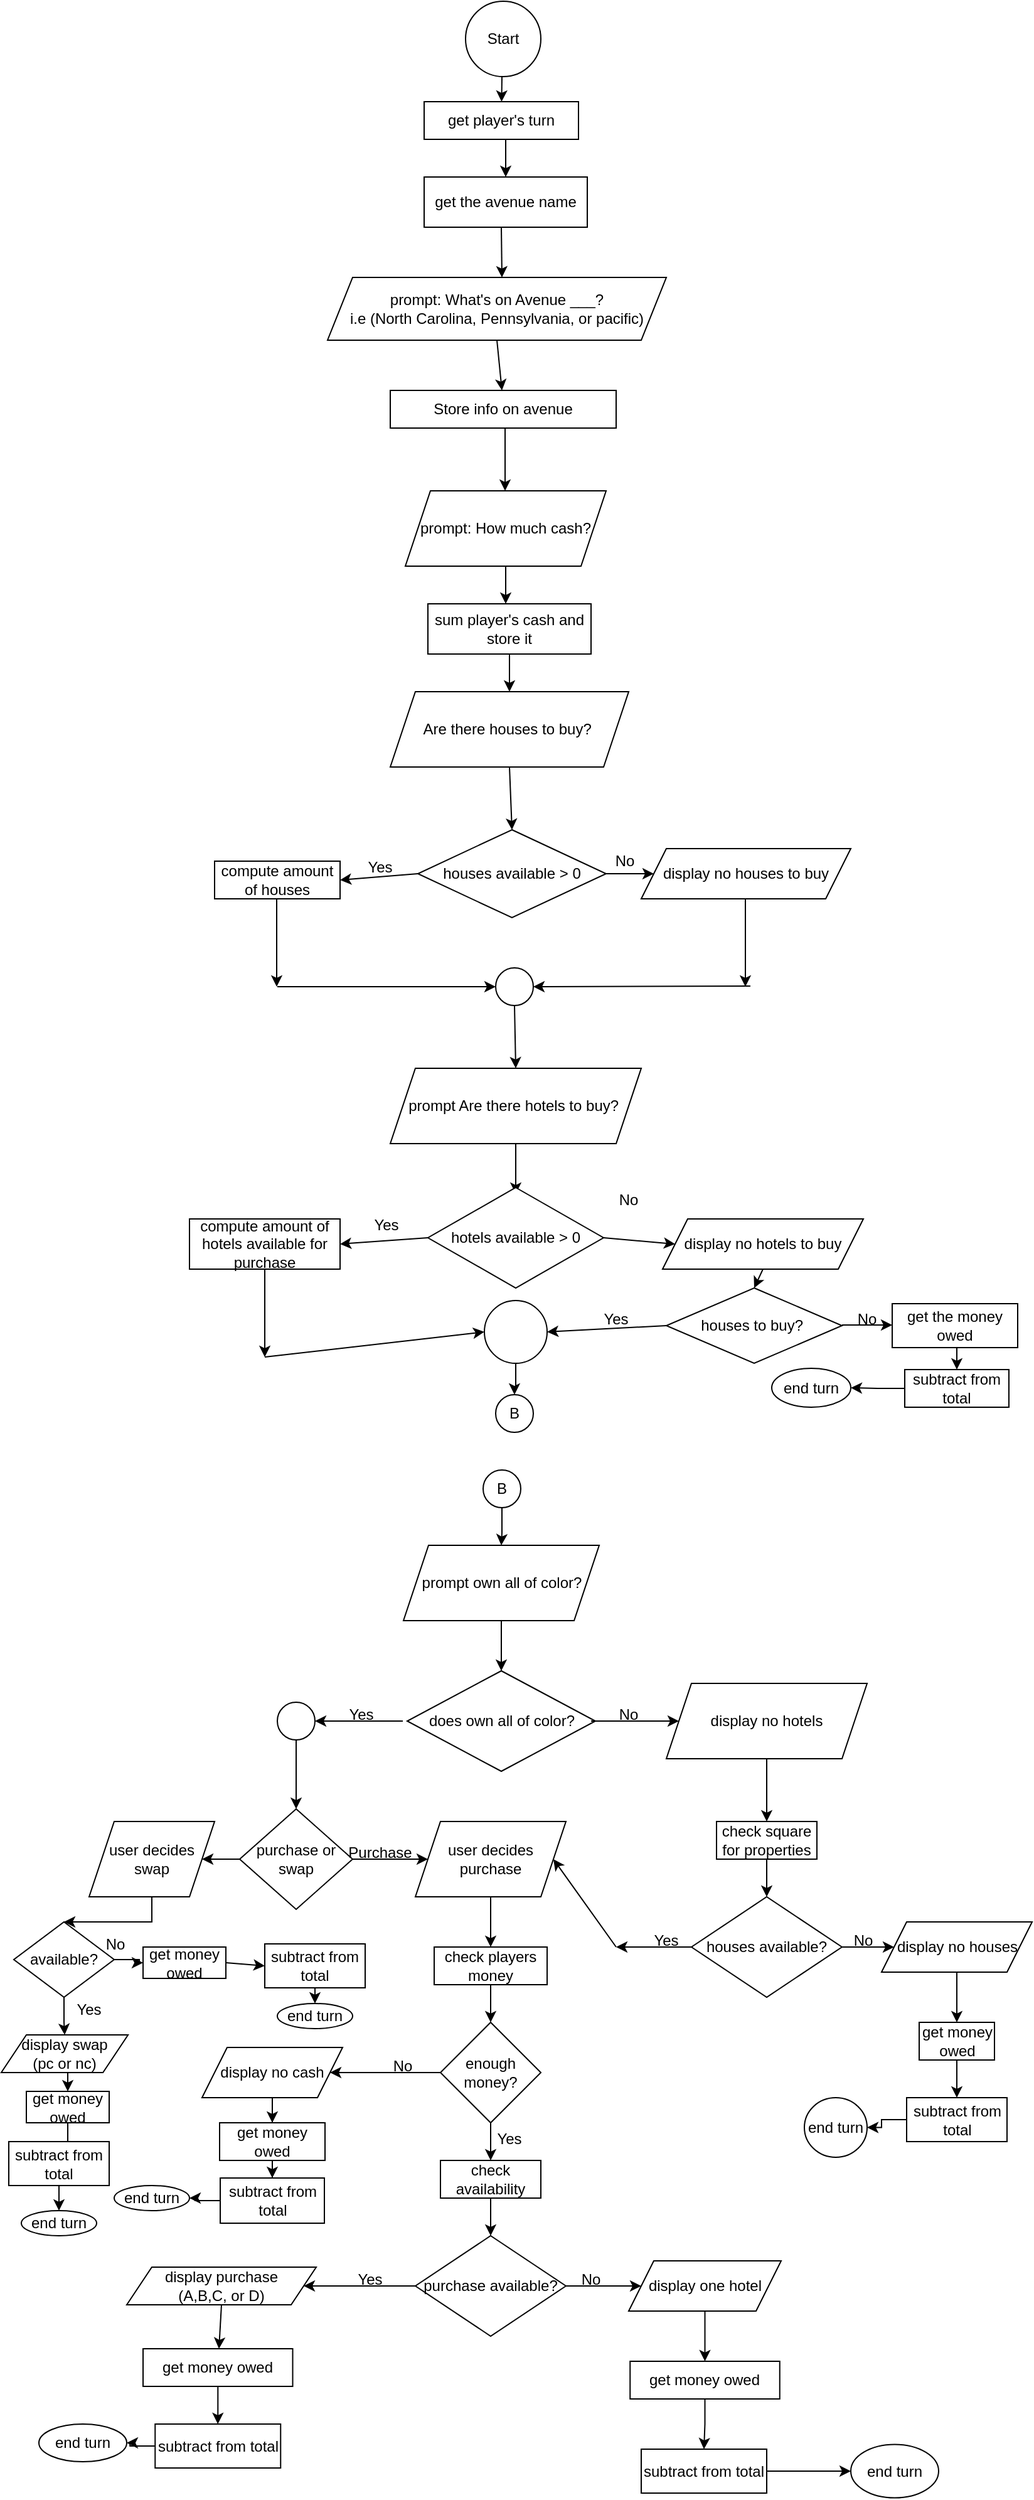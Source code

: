 <mxfile version="16.4.5" type="device"><diagram id="C5RBs43oDa-KdzZeNtuy" name="Page-1"><mxGraphModel dx="1038" dy="578" grid="1" gridSize="10" guides="1" tooltips="1" connect="1" arrows="1" fold="1" page="1" pageScale="1" pageWidth="827" pageHeight="1169" math="0" shadow="0"><root><mxCell id="WIyWlLk6GJQsqaUBKTNV-0"/><mxCell id="WIyWlLk6GJQsqaUBKTNV-1" parent="WIyWlLk6GJQsqaUBKTNV-0"/><mxCell id="DgkJYuw1Znvgir87ly0g-0" value="Start" style="ellipse;whiteSpace=wrap;html=1;aspect=fixed;" vertex="1" parent="WIyWlLk6GJQsqaUBKTNV-1"><mxGeometry x="370" y="20" width="60" height="60" as="geometry"/></mxCell><mxCell id="DgkJYuw1Znvgir87ly0g-1" value="" style="endArrow=classic;html=1;rounded=0;exitX=0.5;exitY=1;exitDx=0;exitDy=0;" edge="1" parent="WIyWlLk6GJQsqaUBKTNV-1" target="DgkJYuw1Znvgir87ly0g-92"><mxGeometry width="50" height="50" relative="1" as="geometry"><mxPoint x="399" y="80" as="sourcePoint"/><mxPoint x="399" y="130" as="targetPoint"/></mxGeometry></mxCell><mxCell id="DgkJYuw1Znvgir87ly0g-3" value="get the avenue name" style="rounded=0;whiteSpace=wrap;html=1;" vertex="1" parent="WIyWlLk6GJQsqaUBKTNV-1"><mxGeometry x="337" y="160" width="130" height="40" as="geometry"/></mxCell><mxCell id="DgkJYuw1Znvgir87ly0g-4" value="" style="endArrow=classic;html=1;rounded=0;exitX=0.5;exitY=1;exitDx=0;exitDy=0;" edge="1" parent="WIyWlLk6GJQsqaUBKTNV-1"><mxGeometry width="50" height="50" relative="1" as="geometry"><mxPoint x="398.5" y="200" as="sourcePoint"/><mxPoint x="399" y="240" as="targetPoint"/></mxGeometry></mxCell><mxCell id="DgkJYuw1Znvgir87ly0g-5" value="prompt: What's on Avenue ___?&lt;br&gt;i.e (North Carolina, Pennsylvania, or pacific)" style="shape=parallelogram;perimeter=parallelogramPerimeter;whiteSpace=wrap;html=1;fixedSize=1;" vertex="1" parent="WIyWlLk6GJQsqaUBKTNV-1"><mxGeometry x="260" y="240" width="270" height="50" as="geometry"/></mxCell><mxCell id="DgkJYuw1Znvgir87ly0g-9" value="" style="endArrow=classic;html=1;rounded=0;exitX=0.5;exitY=1;exitDx=0;exitDy=0;" edge="1" parent="WIyWlLk6GJQsqaUBKTNV-1" source="DgkJYuw1Znvgir87ly0g-5"><mxGeometry width="50" height="50" relative="1" as="geometry"><mxPoint x="580" y="430" as="sourcePoint"/><mxPoint x="399" y="330" as="targetPoint"/></mxGeometry></mxCell><mxCell id="DgkJYuw1Znvgir87ly0g-15" value="" style="endArrow=classic;html=1;rounded=0;exitX=0.5;exitY=1;exitDx=0;exitDy=0;" edge="1" parent="WIyWlLk6GJQsqaUBKTNV-1"><mxGeometry width="50" height="50" relative="1" as="geometry"><mxPoint x="401.5" y="360" as="sourcePoint"/><mxPoint x="401.5" y="410" as="targetPoint"/></mxGeometry></mxCell><mxCell id="DgkJYuw1Znvgir87ly0g-17" value="prompt: How much cash?" style="shape=parallelogram;perimeter=parallelogramPerimeter;whiteSpace=wrap;html=1;fixedSize=1;" vertex="1" parent="WIyWlLk6GJQsqaUBKTNV-1"><mxGeometry x="322" y="410" width="160" height="60" as="geometry"/></mxCell><mxCell id="DgkJYuw1Znvgir87ly0g-18" value="" style="endArrow=classic;html=1;rounded=0;exitX=0.5;exitY=1;exitDx=0;exitDy=0;" edge="1" parent="WIyWlLk6GJQsqaUBKTNV-1" source="DgkJYuw1Znvgir87ly0g-17"><mxGeometry width="50" height="50" relative="1" as="geometry"><mxPoint x="400" y="720" as="sourcePoint"/><mxPoint x="402" y="500" as="targetPoint"/></mxGeometry></mxCell><mxCell id="DgkJYuw1Znvgir87ly0g-19" value="sum player's cash and store it" style="rounded=0;whiteSpace=wrap;html=1;" vertex="1" parent="WIyWlLk6GJQsqaUBKTNV-1"><mxGeometry x="340" y="500" width="130" height="40" as="geometry"/></mxCell><mxCell id="DgkJYuw1Znvgir87ly0g-20" value="" style="endArrow=classic;html=1;rounded=0;exitX=0.5;exitY=1;exitDx=0;exitDy=0;" edge="1" parent="WIyWlLk6GJQsqaUBKTNV-1" source="DgkJYuw1Znvgir87ly0g-19"><mxGeometry width="50" height="50" relative="1" as="geometry"><mxPoint x="400" y="800" as="sourcePoint"/><mxPoint x="405" y="570" as="targetPoint"/></mxGeometry></mxCell><mxCell id="DgkJYuw1Znvgir87ly0g-21" value="Are there houses to buy?&amp;nbsp;" style="shape=parallelogram;perimeter=parallelogramPerimeter;whiteSpace=wrap;html=1;fixedSize=1;" vertex="1" parent="WIyWlLk6GJQsqaUBKTNV-1"><mxGeometry x="310" y="570" width="190" height="60" as="geometry"/></mxCell><mxCell id="DgkJYuw1Znvgir87ly0g-23" value="" style="endArrow=classic;html=1;rounded=0;exitX=0.5;exitY=1;exitDx=0;exitDy=0;entryX=0.5;entryY=0;entryDx=0;entryDy=0;" edge="1" parent="WIyWlLk6GJQsqaUBKTNV-1" source="DgkJYuw1Znvgir87ly0g-21" target="DgkJYuw1Znvgir87ly0g-24"><mxGeometry width="50" height="50" relative="1" as="geometry"><mxPoint x="520" y="840" as="sourcePoint"/><mxPoint x="415" y="870" as="targetPoint"/></mxGeometry></mxCell><mxCell id="DgkJYuw1Znvgir87ly0g-24" value="houses available &amp;gt; 0" style="rhombus;whiteSpace=wrap;html=1;" vertex="1" parent="WIyWlLk6GJQsqaUBKTNV-1"><mxGeometry x="332" y="680" width="150" height="70" as="geometry"/></mxCell><mxCell id="DgkJYuw1Znvgir87ly0g-25" value="" style="endArrow=classic;html=1;rounded=0;exitX=1;exitY=0.5;exitDx=0;exitDy=0;startArrow=none;" edge="1" parent="WIyWlLk6GJQsqaUBKTNV-1" source="DgkJYuw1Znvgir87ly0g-24"><mxGeometry width="50" height="50" relative="1" as="geometry"><mxPoint x="590" y="855" as="sourcePoint"/><mxPoint x="520" y="715" as="targetPoint"/></mxGeometry></mxCell><mxCell id="DgkJYuw1Znvgir87ly0g-28" value="No" style="text;html=1;strokeColor=none;fillColor=none;align=center;verticalAlign=middle;whiteSpace=wrap;rounded=0;" vertex="1" parent="WIyWlLk6GJQsqaUBKTNV-1"><mxGeometry x="467" y="690" width="60" height="30" as="geometry"/></mxCell><mxCell id="DgkJYuw1Znvgir87ly0g-29" value="" style="endArrow=classic;html=1;rounded=0;exitX=0;exitY=0.5;exitDx=0;exitDy=0;entryX=1;entryY=0.5;entryDx=0;entryDy=0;" edge="1" parent="WIyWlLk6GJQsqaUBKTNV-1" source="DgkJYuw1Znvgir87ly0g-24" target="DgkJYuw1Znvgir87ly0g-37"><mxGeometry width="50" height="50" relative="1" as="geometry"><mxPoint x="510" y="970" as="sourcePoint"/><mxPoint x="290" y="905" as="targetPoint"/></mxGeometry></mxCell><mxCell id="DgkJYuw1Znvgir87ly0g-31" value="Yes" style="text;html=1;strokeColor=none;fillColor=none;align=center;verticalAlign=middle;whiteSpace=wrap;rounded=0;" vertex="1" parent="WIyWlLk6GJQsqaUBKTNV-1"><mxGeometry x="272" y="695" width="60" height="30" as="geometry"/></mxCell><mxCell id="DgkJYuw1Znvgir87ly0g-36" value="" style="endArrow=classic;html=1;rounded=0;" edge="1" parent="WIyWlLk6GJQsqaUBKTNV-1"><mxGeometry width="50" height="50" relative="1" as="geometry"><mxPoint x="593" y="735" as="sourcePoint"/><mxPoint x="593" y="805" as="targetPoint"/></mxGeometry></mxCell><mxCell id="DgkJYuw1Znvgir87ly0g-37" value="compute amount of houses" style="rounded=0;whiteSpace=wrap;html=1;" vertex="1" parent="WIyWlLk6GJQsqaUBKTNV-1"><mxGeometry x="170" y="705" width="100" height="30" as="geometry"/></mxCell><mxCell id="DgkJYuw1Znvgir87ly0g-38" value="" style="endArrow=classic;html=1;rounded=0;exitX=0.5;exitY=1;exitDx=0;exitDy=0;" edge="1" parent="WIyWlLk6GJQsqaUBKTNV-1"><mxGeometry width="50" height="50" relative="1" as="geometry"><mxPoint x="219.5" y="735" as="sourcePoint"/><mxPoint x="219.5" y="805" as="targetPoint"/></mxGeometry></mxCell><mxCell id="DgkJYuw1Znvgir87ly0g-40" value="" style="endArrow=classic;html=1;rounded=0;entryX=0;entryY=0.5;entryDx=0;entryDy=0;" edge="1" parent="WIyWlLk6GJQsqaUBKTNV-1" target="DgkJYuw1Znvgir87ly0g-44"><mxGeometry width="50" height="50" relative="1" as="geometry"><mxPoint x="220" y="805" as="sourcePoint"/><mxPoint x="350" y="990" as="targetPoint"/></mxGeometry></mxCell><mxCell id="DgkJYuw1Znvgir87ly0g-41" value="" style="endArrow=classic;html=1;rounded=0;entryX=1;entryY=0.5;entryDx=0;entryDy=0;" edge="1" parent="WIyWlLk6GJQsqaUBKTNV-1" target="DgkJYuw1Znvgir87ly0g-44"><mxGeometry width="50" height="50" relative="1" as="geometry"><mxPoint x="597" y="804.5" as="sourcePoint"/><mxPoint x="467" y="804.5" as="targetPoint"/></mxGeometry></mxCell><mxCell id="DgkJYuw1Znvgir87ly0g-42" value="display no houses to buy" style="shape=parallelogram;perimeter=parallelogramPerimeter;whiteSpace=wrap;html=1;fixedSize=1;" vertex="1" parent="WIyWlLk6GJQsqaUBKTNV-1"><mxGeometry x="510" y="695" width="167" height="40" as="geometry"/></mxCell><mxCell id="DgkJYuw1Znvgir87ly0g-44" value="" style="ellipse;whiteSpace=wrap;html=1;aspect=fixed;" vertex="1" parent="WIyWlLk6GJQsqaUBKTNV-1"><mxGeometry x="394" y="790" width="30" height="30" as="geometry"/></mxCell><mxCell id="DgkJYuw1Znvgir87ly0g-45" value="" style="endArrow=classic;html=1;rounded=0;exitX=0.5;exitY=1;exitDx=0;exitDy=0;entryX=0.5;entryY=0;entryDx=0;entryDy=0;" edge="1" parent="WIyWlLk6GJQsqaUBKTNV-1" source="DgkJYuw1Znvgir87ly0g-44" target="DgkJYuw1Znvgir87ly0g-46"><mxGeometry width="50" height="50" relative="1" as="geometry"><mxPoint x="390" y="980" as="sourcePoint"/><mxPoint x="409" y="1050" as="targetPoint"/></mxGeometry></mxCell><mxCell id="DgkJYuw1Znvgir87ly0g-46" value="prompt Are there hotels to buy?&amp;nbsp;" style="shape=parallelogram;perimeter=parallelogramPerimeter;whiteSpace=wrap;html=1;fixedSize=1;" vertex="1" parent="WIyWlLk6GJQsqaUBKTNV-1"><mxGeometry x="310" y="870" width="200" height="60" as="geometry"/></mxCell><mxCell id="DgkJYuw1Znvgir87ly0g-49" value="" style="endArrow=classic;html=1;rounded=0;exitX=0.5;exitY=1;exitDx=0;exitDy=0;" edge="1" parent="WIyWlLk6GJQsqaUBKTNV-1" source="DgkJYuw1Znvgir87ly0g-46"><mxGeometry width="50" height="50" relative="1" as="geometry"><mxPoint x="390" y="1140" as="sourcePoint"/><mxPoint x="410" y="970" as="targetPoint"/></mxGeometry></mxCell><mxCell id="DgkJYuw1Znvgir87ly0g-51" value="hotels available &amp;gt; 0" style="rhombus;whiteSpace=wrap;html=1;" vertex="1" parent="WIyWlLk6GJQsqaUBKTNV-1"><mxGeometry x="340" y="965" width="140" height="80" as="geometry"/></mxCell><mxCell id="DgkJYuw1Znvgir87ly0g-105" value="" style="edgeStyle=orthogonalEdgeStyle;rounded=0;orthogonalLoop=1;jettySize=auto;html=1;" edge="1" parent="WIyWlLk6GJQsqaUBKTNV-1" source="DgkJYuw1Znvgir87ly0g-52" target="DgkJYuw1Znvgir87ly0g-76"><mxGeometry relative="1" as="geometry"/></mxCell><mxCell id="DgkJYuw1Znvgir87ly0g-52" value="B" style="ellipse;whiteSpace=wrap;html=1;aspect=fixed;" vertex="1" parent="WIyWlLk6GJQsqaUBKTNV-1"><mxGeometry x="384" y="1190" width="30" height="30" as="geometry"/></mxCell><mxCell id="DgkJYuw1Znvgir87ly0g-54" value="" style="endArrow=classic;html=1;rounded=0;exitX=1;exitY=0.5;exitDx=0;exitDy=0;entryX=0;entryY=0.5;entryDx=0;entryDy=0;" edge="1" parent="WIyWlLk6GJQsqaUBKTNV-1" source="DgkJYuw1Znvgir87ly0g-51" target="DgkJYuw1Znvgir87ly0g-60"><mxGeometry width="50" height="50" relative="1" as="geometry"><mxPoint x="460" y="1030" as="sourcePoint"/><mxPoint x="510" y="1010" as="targetPoint"/></mxGeometry></mxCell><mxCell id="DgkJYuw1Znvgir87ly0g-55" value="" style="endArrow=classic;html=1;rounded=0;exitX=0;exitY=0.5;exitDx=0;exitDy=0;" edge="1" parent="WIyWlLk6GJQsqaUBKTNV-1" source="DgkJYuw1Znvgir87ly0g-51"><mxGeometry width="50" height="50" relative="1" as="geometry"><mxPoint x="270" y="1010" as="sourcePoint"/><mxPoint x="270" y="1010" as="targetPoint"/></mxGeometry></mxCell><mxCell id="DgkJYuw1Znvgir87ly0g-56" value="Yes" style="text;html=1;strokeColor=none;fillColor=none;align=center;verticalAlign=middle;whiteSpace=wrap;rounded=0;" vertex="1" parent="WIyWlLk6GJQsqaUBKTNV-1"><mxGeometry x="277" y="980" width="60" height="30" as="geometry"/></mxCell><mxCell id="DgkJYuw1Znvgir87ly0g-58" value="No" style="text;html=1;strokeColor=none;fillColor=none;align=center;verticalAlign=middle;whiteSpace=wrap;rounded=0;" vertex="1" parent="WIyWlLk6GJQsqaUBKTNV-1"><mxGeometry x="450" y="960" width="100" height="30" as="geometry"/></mxCell><mxCell id="DgkJYuw1Znvgir87ly0g-60" value="display no hotels to buy" style="shape=parallelogram;perimeter=parallelogramPerimeter;whiteSpace=wrap;html=1;fixedSize=1;" vertex="1" parent="WIyWlLk6GJQsqaUBKTNV-1"><mxGeometry x="527" y="990" width="160" height="40" as="geometry"/></mxCell><mxCell id="DgkJYuw1Znvgir87ly0g-61" value="" style="endArrow=classic;html=1;rounded=0;exitX=0.5;exitY=1;exitDx=0;exitDy=0;entryX=0.5;entryY=0;entryDx=0;entryDy=0;" edge="1" parent="WIyWlLk6GJQsqaUBKTNV-1" source="DgkJYuw1Znvgir87ly0g-60" target="DgkJYuw1Znvgir87ly0g-62"><mxGeometry width="50" height="50" relative="1" as="geometry"><mxPoint x="310" y="920" as="sourcePoint"/><mxPoint x="580" y="1070" as="targetPoint"/></mxGeometry></mxCell><mxCell id="DgkJYuw1Znvgir87ly0g-62" value="houses to buy?&amp;nbsp;" style="rhombus;whiteSpace=wrap;html=1;" vertex="1" parent="WIyWlLk6GJQsqaUBKTNV-1"><mxGeometry x="530" y="1045" width="140" height="60" as="geometry"/></mxCell><mxCell id="DgkJYuw1Znvgir87ly0g-63" value="" style="endArrow=classic;html=1;rounded=0;" edge="1" parent="WIyWlLk6GJQsqaUBKTNV-1"><mxGeometry width="50" height="50" relative="1" as="geometry"><mxPoint x="670" y="1074.5" as="sourcePoint"/><mxPoint x="710" y="1074.5" as="targetPoint"/></mxGeometry></mxCell><mxCell id="DgkJYuw1Znvgir87ly0g-65" value="No" style="text;html=1;strokeColor=none;fillColor=none;align=center;verticalAlign=middle;whiteSpace=wrap;rounded=0;" vertex="1" parent="WIyWlLk6GJQsqaUBKTNV-1"><mxGeometry x="660" y="1055" width="60" height="30" as="geometry"/></mxCell><mxCell id="DgkJYuw1Znvgir87ly0g-67" value="" style="endArrow=classic;html=1;rounded=0;exitX=0;exitY=0.5;exitDx=0;exitDy=0;entryX=1;entryY=0.5;entryDx=0;entryDy=0;" edge="1" parent="WIyWlLk6GJQsqaUBKTNV-1" source="DgkJYuw1Znvgir87ly0g-62" target="DgkJYuw1Znvgir87ly0g-69"><mxGeometry width="50" height="50" relative="1" as="geometry"><mxPoint x="460" y="1125" as="sourcePoint"/><mxPoint x="430" y="1100" as="targetPoint"/></mxGeometry></mxCell><mxCell id="DgkJYuw1Znvgir87ly0g-68" value="Yes" style="text;html=1;strokeColor=none;fillColor=none;align=center;verticalAlign=middle;whiteSpace=wrap;rounded=0;" vertex="1" parent="WIyWlLk6GJQsqaUBKTNV-1"><mxGeometry x="460" y="1055" width="60" height="30" as="geometry"/></mxCell><mxCell id="DgkJYuw1Znvgir87ly0g-104" value="" style="edgeStyle=orthogonalEdgeStyle;rounded=0;orthogonalLoop=1;jettySize=auto;html=1;" edge="1" parent="WIyWlLk6GJQsqaUBKTNV-1" source="DgkJYuw1Znvgir87ly0g-69" target="DgkJYuw1Znvgir87ly0g-48"><mxGeometry relative="1" as="geometry"/></mxCell><mxCell id="DgkJYuw1Znvgir87ly0g-69" value="" style="ellipse;whiteSpace=wrap;html=1;aspect=fixed;" vertex="1" parent="WIyWlLk6GJQsqaUBKTNV-1"><mxGeometry x="385" y="1055" width="50" height="50" as="geometry"/></mxCell><mxCell id="DgkJYuw1Znvgir87ly0g-70" value="compute amount of hotels available for purchase" style="rounded=0;whiteSpace=wrap;html=1;" vertex="1" parent="WIyWlLk6GJQsqaUBKTNV-1"><mxGeometry x="150" y="990" width="120" height="40" as="geometry"/></mxCell><mxCell id="DgkJYuw1Znvgir87ly0g-73" value="" style="endArrow=classic;html=1;rounded=0;exitX=0.5;exitY=1;exitDx=0;exitDy=0;" edge="1" parent="WIyWlLk6GJQsqaUBKTNV-1" source="DgkJYuw1Znvgir87ly0g-70"><mxGeometry width="50" height="50" relative="1" as="geometry"><mxPoint x="310" y="1040" as="sourcePoint"/><mxPoint x="210" y="1100" as="targetPoint"/></mxGeometry></mxCell><mxCell id="DgkJYuw1Znvgir87ly0g-74" value="" style="endArrow=classic;html=1;rounded=0;entryX=0;entryY=0.5;entryDx=0;entryDy=0;" edge="1" parent="WIyWlLk6GJQsqaUBKTNV-1" target="DgkJYuw1Znvgir87ly0g-69"><mxGeometry width="50" height="50" relative="1" as="geometry"><mxPoint x="210" y="1100" as="sourcePoint"/><mxPoint x="360" y="990" as="targetPoint"/></mxGeometry></mxCell><mxCell id="DgkJYuw1Znvgir87ly0g-75" value="" style="endArrow=classic;html=1;rounded=0;exitX=0.5;exitY=1;exitDx=0;exitDy=0;startArrow=none;" edge="1" parent="WIyWlLk6GJQsqaUBKTNV-1" source="DgkJYuw1Znvgir87ly0g-48"><mxGeometry width="50" height="50" relative="1" as="geometry"><mxPoint x="320" y="1350" as="sourcePoint"/><mxPoint x="410" y="1150" as="targetPoint"/></mxGeometry></mxCell><mxCell id="DgkJYuw1Znvgir87ly0g-76" value="prompt own all of color?" style="shape=parallelogram;perimeter=parallelogramPerimeter;whiteSpace=wrap;html=1;fixedSize=1;" vertex="1" parent="WIyWlLk6GJQsqaUBKTNV-1"><mxGeometry x="320.5" y="1250" width="156" height="60" as="geometry"/></mxCell><mxCell id="DgkJYuw1Znvgir87ly0g-77" value="" style="endArrow=classic;html=1;rounded=0;exitX=0.5;exitY=1;exitDx=0;exitDy=0;entryX=0.5;entryY=0;entryDx=0;entryDy=0;" edge="1" parent="WIyWlLk6GJQsqaUBKTNV-1" source="DgkJYuw1Znvgir87ly0g-76" target="DgkJYuw1Znvgir87ly0g-78"><mxGeometry width="50" height="50" relative="1" as="geometry"><mxPoint x="370" y="1370" as="sourcePoint"/><mxPoint x="395" y="1350" as="targetPoint"/></mxGeometry></mxCell><mxCell id="DgkJYuw1Znvgir87ly0g-78" value="does own all of color?" style="rhombus;whiteSpace=wrap;html=1;" vertex="1" parent="WIyWlLk6GJQsqaUBKTNV-1"><mxGeometry x="323.5" y="1350" width="150" height="80" as="geometry"/></mxCell><mxCell id="DgkJYuw1Znvgir87ly0g-79" value="" style="endArrow=classic;html=1;rounded=0;" edge="1" parent="WIyWlLk6GJQsqaUBKTNV-1"><mxGeometry width="50" height="50" relative="1" as="geometry"><mxPoint x="470" y="1390" as="sourcePoint"/><mxPoint x="540" y="1390" as="targetPoint"/></mxGeometry></mxCell><mxCell id="DgkJYuw1Znvgir87ly0g-80" value="No" style="text;html=1;strokeColor=none;fillColor=none;align=center;verticalAlign=middle;whiteSpace=wrap;rounded=0;" vertex="1" parent="WIyWlLk6GJQsqaUBKTNV-1"><mxGeometry x="470" y="1370" width="60" height="30" as="geometry"/></mxCell><mxCell id="DgkJYuw1Znvgir87ly0g-81" value="" style="endArrow=classic;html=1;rounded=0;" edge="1" parent="WIyWlLk6GJQsqaUBKTNV-1"><mxGeometry width="50" height="50" relative="1" as="geometry"><mxPoint x="320" y="1390" as="sourcePoint"/><mxPoint x="250" y="1390" as="targetPoint"/></mxGeometry></mxCell><mxCell id="DgkJYuw1Znvgir87ly0g-82" value="Yes" style="text;html=1;strokeColor=none;fillColor=none;align=center;verticalAlign=middle;whiteSpace=wrap;rounded=0;" vertex="1" parent="WIyWlLk6GJQsqaUBKTNV-1"><mxGeometry x="257" y="1370" width="60" height="30" as="geometry"/></mxCell><mxCell id="DgkJYuw1Znvgir87ly0g-83" value="display no hotels" style="shape=parallelogram;perimeter=parallelogramPerimeter;whiteSpace=wrap;html=1;fixedSize=1;" vertex="1" parent="WIyWlLk6GJQsqaUBKTNV-1"><mxGeometry x="530" y="1360" width="160" height="60" as="geometry"/></mxCell><mxCell id="DgkJYuw1Znvgir87ly0g-118" value="" style="edgeStyle=orthogonalEdgeStyle;rounded=0;orthogonalLoop=1;jettySize=auto;html=1;" edge="1" parent="WIyWlLk6GJQsqaUBKTNV-1" source="DgkJYuw1Znvgir87ly0g-84" target="DgkJYuw1Znvgir87ly0g-117"><mxGeometry relative="1" as="geometry"/></mxCell><mxCell id="DgkJYuw1Znvgir87ly0g-84" value="" style="ellipse;whiteSpace=wrap;html=1;aspect=fixed;" vertex="1" parent="WIyWlLk6GJQsqaUBKTNV-1"><mxGeometry x="220" y="1375" width="30" height="30" as="geometry"/></mxCell><mxCell id="DgkJYuw1Znvgir87ly0g-86" value="" style="endArrow=classic;html=1;rounded=0;exitX=0.5;exitY=1;exitDx=0;exitDy=0;" edge="1" parent="WIyWlLk6GJQsqaUBKTNV-1" source="DgkJYuw1Znvgir87ly0g-83"><mxGeometry width="50" height="50" relative="1" as="geometry"><mxPoint x="300" y="1460" as="sourcePoint"/><mxPoint x="610" y="1470" as="targetPoint"/></mxGeometry></mxCell><mxCell id="DgkJYuw1Znvgir87ly0g-194" style="edgeStyle=orthogonalEdgeStyle;rounded=0;orthogonalLoop=1;jettySize=auto;html=1;exitX=0.5;exitY=1;exitDx=0;exitDy=0;entryX=0.5;entryY=0;entryDx=0;entryDy=0;" edge="1" parent="WIyWlLk6GJQsqaUBKTNV-1" source="DgkJYuw1Znvgir87ly0g-92" target="DgkJYuw1Znvgir87ly0g-3"><mxGeometry relative="1" as="geometry"/></mxCell><mxCell id="DgkJYuw1Znvgir87ly0g-92" value="get player's turn" style="rounded=0;whiteSpace=wrap;html=1;" vertex="1" parent="WIyWlLk6GJQsqaUBKTNV-1"><mxGeometry x="337" y="100" width="123" height="30" as="geometry"/></mxCell><mxCell id="DgkJYuw1Znvgir87ly0g-94" value="Store info on avenue" style="rounded=0;whiteSpace=wrap;html=1;" vertex="1" parent="WIyWlLk6GJQsqaUBKTNV-1"><mxGeometry x="310" y="330" width="180" height="30" as="geometry"/></mxCell><mxCell id="DgkJYuw1Znvgir87ly0g-99" style="edgeStyle=orthogonalEdgeStyle;rounded=0;orthogonalLoop=1;jettySize=auto;html=1;exitX=0.5;exitY=1;exitDx=0;exitDy=0;entryX=0.5;entryY=0;entryDx=0;entryDy=0;" edge="1" parent="WIyWlLk6GJQsqaUBKTNV-1" source="DgkJYuw1Znvgir87ly0g-97" target="DgkJYuw1Znvgir87ly0g-98"><mxGeometry relative="1" as="geometry"/></mxCell><mxCell id="DgkJYuw1Znvgir87ly0g-97" value="get the money owed" style="rounded=0;whiteSpace=wrap;html=1;" vertex="1" parent="WIyWlLk6GJQsqaUBKTNV-1"><mxGeometry x="710" y="1057.5" width="100" height="35" as="geometry"/></mxCell><mxCell id="DgkJYuw1Znvgir87ly0g-100" style="edgeStyle=orthogonalEdgeStyle;rounded=0;orthogonalLoop=1;jettySize=auto;html=1;exitX=0;exitY=0.5;exitDx=0;exitDy=0;" edge="1" parent="WIyWlLk6GJQsqaUBKTNV-1" source="DgkJYuw1Znvgir87ly0g-98" target="DgkJYuw1Znvgir87ly0g-102"><mxGeometry relative="1" as="geometry"><mxPoint x="680" y="1125" as="targetPoint"/></mxGeometry></mxCell><mxCell id="DgkJYuw1Znvgir87ly0g-98" value="subtract from total" style="rounded=0;whiteSpace=wrap;html=1;" vertex="1" parent="WIyWlLk6GJQsqaUBKTNV-1"><mxGeometry x="720" y="1110" width="83" height="30" as="geometry"/></mxCell><mxCell id="DgkJYuw1Znvgir87ly0g-102" value="end turn" style="ellipse;whiteSpace=wrap;html=1;" vertex="1" parent="WIyWlLk6GJQsqaUBKTNV-1"><mxGeometry x="614" y="1109" width="63" height="31" as="geometry"/></mxCell><mxCell id="DgkJYuw1Znvgir87ly0g-48" value="B" style="ellipse;whiteSpace=wrap;html=1;aspect=fixed;" vertex="1" parent="WIyWlLk6GJQsqaUBKTNV-1"><mxGeometry x="394" y="1130" width="30" height="30" as="geometry"/></mxCell><mxCell id="DgkJYuw1Znvgir87ly0g-109" value="" style="edgeStyle=orthogonalEdgeStyle;rounded=0;orthogonalLoop=1;jettySize=auto;html=1;" edge="1" parent="WIyWlLk6GJQsqaUBKTNV-1" source="DgkJYuw1Znvgir87ly0g-106" target="DgkJYuw1Znvgir87ly0g-107"><mxGeometry relative="1" as="geometry"/></mxCell><mxCell id="DgkJYuw1Znvgir87ly0g-106" value="check square for properties" style="rounded=0;whiteSpace=wrap;html=1;" vertex="1" parent="WIyWlLk6GJQsqaUBKTNV-1"><mxGeometry x="570" y="1470" width="80" height="30" as="geometry"/></mxCell><mxCell id="DgkJYuw1Znvgir87ly0g-111" value="" style="edgeStyle=orthogonalEdgeStyle;rounded=0;orthogonalLoop=1;jettySize=auto;html=1;" edge="1" parent="WIyWlLk6GJQsqaUBKTNV-1" source="DgkJYuw1Znvgir87ly0g-107" target="DgkJYuw1Znvgir87ly0g-110"><mxGeometry relative="1" as="geometry"/></mxCell><mxCell id="DgkJYuw1Znvgir87ly0g-107" value="houses available?" style="rhombus;whiteSpace=wrap;html=1;" vertex="1" parent="WIyWlLk6GJQsqaUBKTNV-1"><mxGeometry x="550" y="1530" width="120" height="80" as="geometry"/></mxCell><mxCell id="DgkJYuw1Znvgir87ly0g-152" value="" style="edgeStyle=orthogonalEdgeStyle;rounded=0;orthogonalLoop=1;jettySize=auto;html=1;" edge="1" parent="WIyWlLk6GJQsqaUBKTNV-1" source="DgkJYuw1Znvgir87ly0g-110" target="DgkJYuw1Znvgir87ly0g-151"><mxGeometry relative="1" as="geometry"/></mxCell><mxCell id="DgkJYuw1Znvgir87ly0g-110" value="display no houses" style="shape=parallelogram;perimeter=parallelogramPerimeter;whiteSpace=wrap;html=1;fixedSize=1;" vertex="1" parent="WIyWlLk6GJQsqaUBKTNV-1"><mxGeometry x="701.5" y="1550" width="120" height="40" as="geometry"/></mxCell><mxCell id="DgkJYuw1Znvgir87ly0g-114" value="No" style="text;html=1;strokeColor=none;fillColor=none;align=center;verticalAlign=middle;whiteSpace=wrap;rounded=0;" vertex="1" parent="WIyWlLk6GJQsqaUBKTNV-1"><mxGeometry x="656.5" y="1550" width="60" height="30" as="geometry"/></mxCell><mxCell id="DgkJYuw1Znvgir87ly0g-115" value="" style="endArrow=classic;html=1;rounded=0;exitX=0;exitY=0.5;exitDx=0;exitDy=0;" edge="1" parent="WIyWlLk6GJQsqaUBKTNV-1" source="DgkJYuw1Znvgir87ly0g-107"><mxGeometry width="50" height="50" relative="1" as="geometry"><mxPoint x="480" y="1570" as="sourcePoint"/><mxPoint x="490" y="1570" as="targetPoint"/></mxGeometry></mxCell><mxCell id="DgkJYuw1Znvgir87ly0g-116" value="Yes" style="text;html=1;strokeColor=none;fillColor=none;align=center;verticalAlign=middle;whiteSpace=wrap;rounded=0;" vertex="1" parent="WIyWlLk6GJQsqaUBKTNV-1"><mxGeometry x="500" y="1550" width="60" height="30" as="geometry"/></mxCell><mxCell id="DgkJYuw1Znvgir87ly0g-175" value="" style="edgeStyle=orthogonalEdgeStyle;rounded=0;orthogonalLoop=1;jettySize=auto;html=1;" edge="1" parent="WIyWlLk6GJQsqaUBKTNV-1" source="DgkJYuw1Znvgir87ly0g-117" target="DgkJYuw1Znvgir87ly0g-174"><mxGeometry relative="1" as="geometry"/></mxCell><mxCell id="DgkJYuw1Znvgir87ly0g-117" value="purchase or swap" style="rhombus;whiteSpace=wrap;html=1;" vertex="1" parent="WIyWlLk6GJQsqaUBKTNV-1"><mxGeometry x="190" y="1460" width="90" height="80" as="geometry"/></mxCell><mxCell id="DgkJYuw1Znvgir87ly0g-119" value="" style="endArrow=classic;html=1;rounded=0;exitX=1;exitY=0.5;exitDx=0;exitDy=0;" edge="1" parent="WIyWlLk6GJQsqaUBKTNV-1" source="DgkJYuw1Znvgir87ly0g-117"><mxGeometry width="50" height="50" relative="1" as="geometry"><mxPoint x="340" y="1630" as="sourcePoint"/><mxPoint x="340" y="1500" as="targetPoint"/></mxGeometry></mxCell><mxCell id="DgkJYuw1Znvgir87ly0g-124" value="" style="edgeStyle=orthogonalEdgeStyle;rounded=0;orthogonalLoop=1;jettySize=auto;html=1;" edge="1" parent="WIyWlLk6GJQsqaUBKTNV-1" source="DgkJYuw1Znvgir87ly0g-120" target="DgkJYuw1Znvgir87ly0g-123"><mxGeometry relative="1" as="geometry"/></mxCell><mxCell id="DgkJYuw1Znvgir87ly0g-120" value="user decides purchase" style="shape=parallelogram;perimeter=parallelogramPerimeter;whiteSpace=wrap;html=1;fixedSize=1;" vertex="1" parent="WIyWlLk6GJQsqaUBKTNV-1"><mxGeometry x="330" y="1470" width="120" height="60" as="geometry"/></mxCell><mxCell id="DgkJYuw1Znvgir87ly0g-121" value="" style="endArrow=classic;html=1;rounded=0;entryX=1;entryY=0.5;entryDx=0;entryDy=0;" edge="1" parent="WIyWlLk6GJQsqaUBKTNV-1" target="DgkJYuw1Znvgir87ly0g-120"><mxGeometry width="50" height="50" relative="1" as="geometry"><mxPoint x="490" y="1570" as="sourcePoint"/><mxPoint x="390" y="1580" as="targetPoint"/></mxGeometry></mxCell><mxCell id="DgkJYuw1Znvgir87ly0g-122" value="Purchase" style="text;html=1;strokeColor=none;fillColor=none;align=center;verticalAlign=middle;whiteSpace=wrap;rounded=0;" vertex="1" parent="WIyWlLk6GJQsqaUBKTNV-1"><mxGeometry x="272" y="1480" width="60" height="30" as="geometry"/></mxCell><mxCell id="DgkJYuw1Znvgir87ly0g-127" value="" style="edgeStyle=orthogonalEdgeStyle;rounded=0;orthogonalLoop=1;jettySize=auto;html=1;" edge="1" parent="WIyWlLk6GJQsqaUBKTNV-1" source="DgkJYuw1Znvgir87ly0g-123" target="DgkJYuw1Znvgir87ly0g-126"><mxGeometry relative="1" as="geometry"/></mxCell><mxCell id="DgkJYuw1Znvgir87ly0g-123" value="check players money" style="whiteSpace=wrap;html=1;" vertex="1" parent="WIyWlLk6GJQsqaUBKTNV-1"><mxGeometry x="345" y="1570" width="90" height="30" as="geometry"/></mxCell><mxCell id="DgkJYuw1Znvgir87ly0g-129" value="" style="edgeStyle=orthogonalEdgeStyle;rounded=0;orthogonalLoop=1;jettySize=auto;html=1;" edge="1" parent="WIyWlLk6GJQsqaUBKTNV-1" source="DgkJYuw1Znvgir87ly0g-126" target="DgkJYuw1Znvgir87ly0g-128"><mxGeometry relative="1" as="geometry"/></mxCell><mxCell id="DgkJYuw1Znvgir87ly0g-133" value="" style="edgeStyle=orthogonalEdgeStyle;rounded=0;orthogonalLoop=1;jettySize=auto;html=1;" edge="1" parent="WIyWlLk6GJQsqaUBKTNV-1" source="DgkJYuw1Znvgir87ly0g-126" target="DgkJYuw1Znvgir87ly0g-132"><mxGeometry relative="1" as="geometry"/></mxCell><mxCell id="DgkJYuw1Znvgir87ly0g-126" value="enough money?" style="rhombus;whiteSpace=wrap;html=1;" vertex="1" parent="WIyWlLk6GJQsqaUBKTNV-1"><mxGeometry x="350" y="1630" width="80" height="80" as="geometry"/></mxCell><mxCell id="DgkJYuw1Znvgir87ly0g-137" value="" style="edgeStyle=orthogonalEdgeStyle;rounded=0;orthogonalLoop=1;jettySize=auto;html=1;" edge="1" parent="WIyWlLk6GJQsqaUBKTNV-1" source="DgkJYuw1Znvgir87ly0g-128" target="DgkJYuw1Znvgir87ly0g-136"><mxGeometry relative="1" as="geometry"/></mxCell><mxCell id="DgkJYuw1Znvgir87ly0g-128" value="check availability" style="whiteSpace=wrap;html=1;" vertex="1" parent="WIyWlLk6GJQsqaUBKTNV-1"><mxGeometry x="350" y="1740" width="80" height="30" as="geometry"/></mxCell><mxCell id="DgkJYuw1Znvgir87ly0g-146" value="" style="edgeStyle=orthogonalEdgeStyle;rounded=0;orthogonalLoop=1;jettySize=auto;html=1;" edge="1" parent="WIyWlLk6GJQsqaUBKTNV-1" source="DgkJYuw1Znvgir87ly0g-132" target="DgkJYuw1Znvgir87ly0g-145"><mxGeometry relative="1" as="geometry"/></mxCell><mxCell id="DgkJYuw1Znvgir87ly0g-132" value="display no cash" style="shape=parallelogram;perimeter=parallelogramPerimeter;whiteSpace=wrap;html=1;fixedSize=1;" vertex="1" parent="WIyWlLk6GJQsqaUBKTNV-1"><mxGeometry x="160" y="1650" width="112" height="40" as="geometry"/></mxCell><mxCell id="DgkJYuw1Znvgir87ly0g-139" value="" style="edgeStyle=orthogonalEdgeStyle;rounded=0;orthogonalLoop=1;jettySize=auto;html=1;" edge="1" parent="WIyWlLk6GJQsqaUBKTNV-1" source="DgkJYuw1Znvgir87ly0g-136" target="DgkJYuw1Znvgir87ly0g-138"><mxGeometry relative="1" as="geometry"/></mxCell><mxCell id="DgkJYuw1Znvgir87ly0g-143" value="" style="edgeStyle=orthogonalEdgeStyle;rounded=0;orthogonalLoop=1;jettySize=auto;html=1;" edge="1" parent="WIyWlLk6GJQsqaUBKTNV-1" source="DgkJYuw1Znvgir87ly0g-136" target="DgkJYuw1Znvgir87ly0g-142"><mxGeometry relative="1" as="geometry"/></mxCell><mxCell id="DgkJYuw1Znvgir87ly0g-136" value="purchase available?" style="rhombus;whiteSpace=wrap;html=1;" vertex="1" parent="WIyWlLk6GJQsqaUBKTNV-1"><mxGeometry x="330" y="1800" width="120" height="80" as="geometry"/></mxCell><mxCell id="DgkJYuw1Znvgir87ly0g-158" value="" style="edgeStyle=orthogonalEdgeStyle;rounded=0;orthogonalLoop=1;jettySize=auto;html=1;" edge="1" parent="WIyWlLk6GJQsqaUBKTNV-1" source="DgkJYuw1Znvgir87ly0g-138" target="DgkJYuw1Znvgir87ly0g-157"><mxGeometry relative="1" as="geometry"/></mxCell><mxCell id="DgkJYuw1Znvgir87ly0g-138" value="display one hotel" style="shape=parallelogram;perimeter=parallelogramPerimeter;whiteSpace=wrap;html=1;fixedSize=1;" vertex="1" parent="WIyWlLk6GJQsqaUBKTNV-1"><mxGeometry x="500" y="1820" width="121.5" height="40" as="geometry"/></mxCell><mxCell id="DgkJYuw1Znvgir87ly0g-140" value="No" style="text;html=1;strokeColor=none;fillColor=none;align=center;verticalAlign=middle;whiteSpace=wrap;rounded=0;" vertex="1" parent="WIyWlLk6GJQsqaUBKTNV-1"><mxGeometry x="440" y="1820" width="60" height="30" as="geometry"/></mxCell><mxCell id="DgkJYuw1Znvgir87ly0g-142" value="display purchase&lt;br&gt;(A,B,C, or D)" style="shape=parallelogram;perimeter=parallelogramPerimeter;whiteSpace=wrap;html=1;fixedSize=1;" vertex="1" parent="WIyWlLk6GJQsqaUBKTNV-1"><mxGeometry x="100" y="1825" width="151" height="30" as="geometry"/></mxCell><mxCell id="DgkJYuw1Znvgir87ly0g-148" value="" style="edgeStyle=orthogonalEdgeStyle;rounded=0;orthogonalLoop=1;jettySize=auto;html=1;" edge="1" parent="WIyWlLk6GJQsqaUBKTNV-1" source="DgkJYuw1Znvgir87ly0g-145" target="DgkJYuw1Znvgir87ly0g-147"><mxGeometry relative="1" as="geometry"/></mxCell><mxCell id="DgkJYuw1Znvgir87ly0g-145" value="get money owed" style="whiteSpace=wrap;html=1;" vertex="1" parent="WIyWlLk6GJQsqaUBKTNV-1"><mxGeometry x="174" y="1710" width="84" height="30" as="geometry"/></mxCell><mxCell id="DgkJYuw1Znvgir87ly0g-150" value="" style="edgeStyle=orthogonalEdgeStyle;rounded=0;orthogonalLoop=1;jettySize=auto;html=1;" edge="1" parent="WIyWlLk6GJQsqaUBKTNV-1" source="DgkJYuw1Znvgir87ly0g-147" target="DgkJYuw1Znvgir87ly0g-149"><mxGeometry relative="1" as="geometry"/></mxCell><mxCell id="DgkJYuw1Znvgir87ly0g-147" value="subtract from total" style="whiteSpace=wrap;html=1;" vertex="1" parent="WIyWlLk6GJQsqaUBKTNV-1"><mxGeometry x="174.5" y="1754" width="83" height="36" as="geometry"/></mxCell><mxCell id="DgkJYuw1Znvgir87ly0g-149" value="end turn" style="ellipse;whiteSpace=wrap;html=1;" vertex="1" parent="WIyWlLk6GJQsqaUBKTNV-1"><mxGeometry x="90" y="1760" width="60" height="20" as="geometry"/></mxCell><mxCell id="DgkJYuw1Znvgir87ly0g-154" value="" style="edgeStyle=orthogonalEdgeStyle;rounded=0;orthogonalLoop=1;jettySize=auto;html=1;" edge="1" parent="WIyWlLk6GJQsqaUBKTNV-1" source="DgkJYuw1Znvgir87ly0g-151" target="DgkJYuw1Znvgir87ly0g-153"><mxGeometry relative="1" as="geometry"/></mxCell><mxCell id="DgkJYuw1Znvgir87ly0g-151" value="get money owed" style="whiteSpace=wrap;html=1;" vertex="1" parent="WIyWlLk6GJQsqaUBKTNV-1"><mxGeometry x="731.5" y="1630" width="60" height="30" as="geometry"/></mxCell><mxCell id="DgkJYuw1Znvgir87ly0g-156" value="" style="edgeStyle=orthogonalEdgeStyle;rounded=0;orthogonalLoop=1;jettySize=auto;html=1;" edge="1" parent="WIyWlLk6GJQsqaUBKTNV-1" source="DgkJYuw1Znvgir87ly0g-153" target="DgkJYuw1Znvgir87ly0g-155"><mxGeometry relative="1" as="geometry"/></mxCell><mxCell id="DgkJYuw1Znvgir87ly0g-153" value="subtract from total" style="whiteSpace=wrap;html=1;" vertex="1" parent="WIyWlLk6GJQsqaUBKTNV-1"><mxGeometry x="721.5" y="1690" width="80" height="35" as="geometry"/></mxCell><mxCell id="DgkJYuw1Znvgir87ly0g-155" value="end turn" style="ellipse;whiteSpace=wrap;html=1;" vertex="1" parent="WIyWlLk6GJQsqaUBKTNV-1"><mxGeometry x="640" y="1690" width="50" height="47.5" as="geometry"/></mxCell><mxCell id="DgkJYuw1Znvgir87ly0g-160" value="" style="edgeStyle=orthogonalEdgeStyle;rounded=0;orthogonalLoop=1;jettySize=auto;html=1;" edge="1" parent="WIyWlLk6GJQsqaUBKTNV-1" source="DgkJYuw1Znvgir87ly0g-157" target="DgkJYuw1Znvgir87ly0g-159"><mxGeometry relative="1" as="geometry"/></mxCell><mxCell id="DgkJYuw1Znvgir87ly0g-157" value="get money owed" style="whiteSpace=wrap;html=1;" vertex="1" parent="WIyWlLk6GJQsqaUBKTNV-1"><mxGeometry x="501.13" y="1900" width="119.25" height="30" as="geometry"/></mxCell><mxCell id="DgkJYuw1Znvgir87ly0g-162" value="" style="edgeStyle=orthogonalEdgeStyle;rounded=0;orthogonalLoop=1;jettySize=auto;html=1;" edge="1" parent="WIyWlLk6GJQsqaUBKTNV-1" source="DgkJYuw1Znvgir87ly0g-159" target="DgkJYuw1Znvgir87ly0g-161"><mxGeometry relative="1" as="geometry"/></mxCell><mxCell id="DgkJYuw1Znvgir87ly0g-159" value="subtract from total" style="whiteSpace=wrap;html=1;" vertex="1" parent="WIyWlLk6GJQsqaUBKTNV-1"><mxGeometry x="510" y="1970" width="100" height="35" as="geometry"/></mxCell><mxCell id="DgkJYuw1Znvgir87ly0g-161" value="end turn" style="ellipse;whiteSpace=wrap;html=1;" vertex="1" parent="WIyWlLk6GJQsqaUBKTNV-1"><mxGeometry x="677" y="1966.25" width="70" height="42.5" as="geometry"/></mxCell><mxCell id="DgkJYuw1Znvgir87ly0g-163" value="Yes" style="text;html=1;strokeColor=none;fillColor=none;align=center;verticalAlign=middle;whiteSpace=wrap;rounded=0;" vertex="1" parent="WIyWlLk6GJQsqaUBKTNV-1"><mxGeometry x="264" y="1820" width="60" height="30" as="geometry"/></mxCell><mxCell id="DgkJYuw1Znvgir87ly0g-171" value="" style="edgeStyle=orthogonalEdgeStyle;rounded=0;orthogonalLoop=1;jettySize=auto;html=1;" edge="1" parent="WIyWlLk6GJQsqaUBKTNV-1" source="DgkJYuw1Znvgir87ly0g-165" target="DgkJYuw1Znvgir87ly0g-167"><mxGeometry relative="1" as="geometry"/></mxCell><mxCell id="DgkJYuw1Znvgir87ly0g-165" value="get money owed" style="whiteSpace=wrap;html=1;" vertex="1" parent="WIyWlLk6GJQsqaUBKTNV-1"><mxGeometry x="113.0" y="1890" width="119.25" height="30" as="geometry"/></mxCell><mxCell id="DgkJYuw1Znvgir87ly0g-173" value="" style="edgeStyle=orthogonalEdgeStyle;rounded=0;orthogonalLoop=1;jettySize=auto;html=1;" edge="1" parent="WIyWlLk6GJQsqaUBKTNV-1" source="DgkJYuw1Znvgir87ly0g-167" target="DgkJYuw1Znvgir87ly0g-172"><mxGeometry relative="1" as="geometry"/></mxCell><mxCell id="DgkJYuw1Znvgir87ly0g-167" value="subtract from total" style="whiteSpace=wrap;html=1;" vertex="1" parent="WIyWlLk6GJQsqaUBKTNV-1"><mxGeometry x="122.63" y="1950" width="100" height="35" as="geometry"/></mxCell><mxCell id="DgkJYuw1Znvgir87ly0g-170" value="" style="endArrow=classic;html=1;rounded=0;exitX=0.5;exitY=1;exitDx=0;exitDy=0;" edge="1" parent="WIyWlLk6GJQsqaUBKTNV-1" source="DgkJYuw1Znvgir87ly0g-142" target="DgkJYuw1Znvgir87ly0g-165"><mxGeometry width="50" height="50" relative="1" as="geometry"><mxPoint x="300" y="1980" as="sourcePoint"/><mxPoint x="350" y="1930" as="targetPoint"/></mxGeometry></mxCell><mxCell id="DgkJYuw1Znvgir87ly0g-172" value="end turn" style="ellipse;whiteSpace=wrap;html=1;" vertex="1" parent="WIyWlLk6GJQsqaUBKTNV-1"><mxGeometry x="30" y="1950" width="70" height="30" as="geometry"/></mxCell><mxCell id="DgkJYuw1Znvgir87ly0g-177" value="" style="edgeStyle=orthogonalEdgeStyle;rounded=0;orthogonalLoop=1;jettySize=auto;html=1;" edge="1" parent="WIyWlLk6GJQsqaUBKTNV-1" source="DgkJYuw1Znvgir87ly0g-174" target="DgkJYuw1Znvgir87ly0g-176"><mxGeometry relative="1" as="geometry"/></mxCell><mxCell id="DgkJYuw1Znvgir87ly0g-174" value="user decides swap" style="shape=parallelogram;perimeter=parallelogramPerimeter;whiteSpace=wrap;html=1;fixedSize=1;" vertex="1" parent="WIyWlLk6GJQsqaUBKTNV-1"><mxGeometry x="70" y="1470" width="100" height="60" as="geometry"/></mxCell><mxCell id="DgkJYuw1Znvgir87ly0g-179" value="" style="edgeStyle=orthogonalEdgeStyle;rounded=0;orthogonalLoop=1;jettySize=auto;html=1;" edge="1" parent="WIyWlLk6GJQsqaUBKTNV-1" source="DgkJYuw1Znvgir87ly0g-176" target="DgkJYuw1Znvgir87ly0g-178"><mxGeometry relative="1" as="geometry"/></mxCell><mxCell id="DgkJYuw1Znvgir87ly0g-186" value="" style="edgeStyle=orthogonalEdgeStyle;rounded=0;orthogonalLoop=1;jettySize=auto;html=1;" edge="1" parent="WIyWlLk6GJQsqaUBKTNV-1" source="DgkJYuw1Znvgir87ly0g-176" target="DgkJYuw1Znvgir87ly0g-185"><mxGeometry relative="1" as="geometry"/></mxCell><mxCell id="DgkJYuw1Znvgir87ly0g-176" value="available?" style="rhombus;whiteSpace=wrap;html=1;" vertex="1" parent="WIyWlLk6GJQsqaUBKTNV-1"><mxGeometry x="10" y="1550" width="80" height="60" as="geometry"/></mxCell><mxCell id="DgkJYuw1Znvgir87ly0g-178" value="get money&lt;br&gt;owed" style="whiteSpace=wrap;html=1;" vertex="1" parent="WIyWlLk6GJQsqaUBKTNV-1"><mxGeometry x="113" y="1570" width="66" height="25" as="geometry"/></mxCell><mxCell id="DgkJYuw1Znvgir87ly0g-207" style="edgeStyle=orthogonalEdgeStyle;rounded=0;orthogonalLoop=1;jettySize=auto;html=1;exitX=0.5;exitY=1;exitDx=0;exitDy=0;entryX=0.5;entryY=0;entryDx=0;entryDy=0;" edge="1" parent="WIyWlLk6GJQsqaUBKTNV-1" source="DgkJYuw1Znvgir87ly0g-180" target="DgkJYuw1Znvgir87ly0g-182"><mxGeometry relative="1" as="geometry"/></mxCell><mxCell id="DgkJYuw1Znvgir87ly0g-180" value="subtract from total" style="whiteSpace=wrap;html=1;" vertex="1" parent="WIyWlLk6GJQsqaUBKTNV-1"><mxGeometry x="210" y="1567.5" width="80" height="35" as="geometry"/></mxCell><mxCell id="DgkJYuw1Znvgir87ly0g-182" value="end turn" style="ellipse;whiteSpace=wrap;html=1;" vertex="1" parent="WIyWlLk6GJQsqaUBKTNV-1"><mxGeometry x="220" y="1615" width="60" height="20" as="geometry"/></mxCell><mxCell id="DgkJYuw1Znvgir87ly0g-184" value="No" style="text;html=1;strokeColor=none;fillColor=none;align=center;verticalAlign=middle;whiteSpace=wrap;rounded=0;" vertex="1" parent="WIyWlLk6GJQsqaUBKTNV-1"><mxGeometry x="58.63" y="1555" width="64" height="25" as="geometry"/></mxCell><mxCell id="DgkJYuw1Znvgir87ly0g-188" style="edgeStyle=orthogonalEdgeStyle;rounded=0;orthogonalLoop=1;jettySize=auto;html=1;exitX=0.5;exitY=1;exitDx=0;exitDy=0;entryX=0.5;entryY=0;entryDx=0;entryDy=0;" edge="1" parent="WIyWlLk6GJQsqaUBKTNV-1" source="DgkJYuw1Znvgir87ly0g-185" target="DgkJYuw1Znvgir87ly0g-187"><mxGeometry relative="1" as="geometry"/></mxCell><mxCell id="DgkJYuw1Znvgir87ly0g-185" value="display swap&lt;br&gt;(pc or nc)" style="shape=parallelogram;perimeter=parallelogramPerimeter;whiteSpace=wrap;html=1;fixedSize=1;" vertex="1" parent="WIyWlLk6GJQsqaUBKTNV-1"><mxGeometry y="1640" width="101.05" height="30" as="geometry"/></mxCell><mxCell id="DgkJYuw1Znvgir87ly0g-190" style="edgeStyle=orthogonalEdgeStyle;rounded=0;orthogonalLoop=1;jettySize=auto;html=1;exitX=0.5;exitY=1;exitDx=0;exitDy=0;" edge="1" parent="WIyWlLk6GJQsqaUBKTNV-1" source="DgkJYuw1Znvgir87ly0g-187" target="DgkJYuw1Znvgir87ly0g-189"><mxGeometry relative="1" as="geometry"/></mxCell><mxCell id="DgkJYuw1Znvgir87ly0g-187" value="get money&lt;br&gt;owed" style="whiteSpace=wrap;html=1;" vertex="1" parent="WIyWlLk6GJQsqaUBKTNV-1"><mxGeometry x="20.0" y="1685" width="66" height="25" as="geometry"/></mxCell><mxCell id="DgkJYuw1Znvgir87ly0g-199" style="edgeStyle=orthogonalEdgeStyle;rounded=0;orthogonalLoop=1;jettySize=auto;html=1;exitX=0.5;exitY=1;exitDx=0;exitDy=0;" edge="1" parent="WIyWlLk6GJQsqaUBKTNV-1" source="DgkJYuw1Znvgir87ly0g-189"><mxGeometry relative="1" as="geometry"><mxPoint x="46" y="1780" as="targetPoint"/></mxGeometry></mxCell><mxCell id="DgkJYuw1Znvgir87ly0g-189" value="subtract from total" style="whiteSpace=wrap;html=1;" vertex="1" parent="WIyWlLk6GJQsqaUBKTNV-1"><mxGeometry x="6.0" y="1725" width="80" height="35" as="geometry"/></mxCell><mxCell id="DgkJYuw1Znvgir87ly0g-192" value="Yes" style="text;html=1;strokeColor=none;fillColor=none;align=center;verticalAlign=middle;whiteSpace=wrap;rounded=0;" vertex="1" parent="WIyWlLk6GJQsqaUBKTNV-1"><mxGeometry x="40" y="1605" width="60" height="30" as="geometry"/></mxCell><mxCell id="DgkJYuw1Znvgir87ly0g-195" value="No" style="text;html=1;strokeColor=none;fillColor=none;align=center;verticalAlign=middle;whiteSpace=wrap;rounded=0;" vertex="1" parent="WIyWlLk6GJQsqaUBKTNV-1"><mxGeometry x="290" y="1650" width="60" height="30" as="geometry"/></mxCell><mxCell id="DgkJYuw1Znvgir87ly0g-197" value="Yes" style="text;html=1;strokeColor=none;fillColor=none;align=center;verticalAlign=middle;whiteSpace=wrap;rounded=0;" vertex="1" parent="WIyWlLk6GJQsqaUBKTNV-1"><mxGeometry x="375" y="1707.5" width="60" height="30" as="geometry"/></mxCell><mxCell id="DgkJYuw1Znvgir87ly0g-200" value="end turn" style="ellipse;whiteSpace=wrap;html=1;" vertex="1" parent="WIyWlLk6GJQsqaUBKTNV-1"><mxGeometry x="16" y="1780" width="60" height="20" as="geometry"/></mxCell><mxCell id="DgkJYuw1Znvgir87ly0g-205" value="" style="endArrow=classic;html=1;rounded=0;exitX=1;exitY=0.5;exitDx=0;exitDy=0;entryX=0;entryY=0.5;entryDx=0;entryDy=0;" edge="1" parent="WIyWlLk6GJQsqaUBKTNV-1" source="DgkJYuw1Znvgir87ly0g-178" target="DgkJYuw1Znvgir87ly0g-180"><mxGeometry width="50" height="50" relative="1" as="geometry"><mxPoint x="180" y="1650" as="sourcePoint"/><mxPoint x="230" y="1600" as="targetPoint"/></mxGeometry></mxCell></root></mxGraphModel></diagram></mxfile>